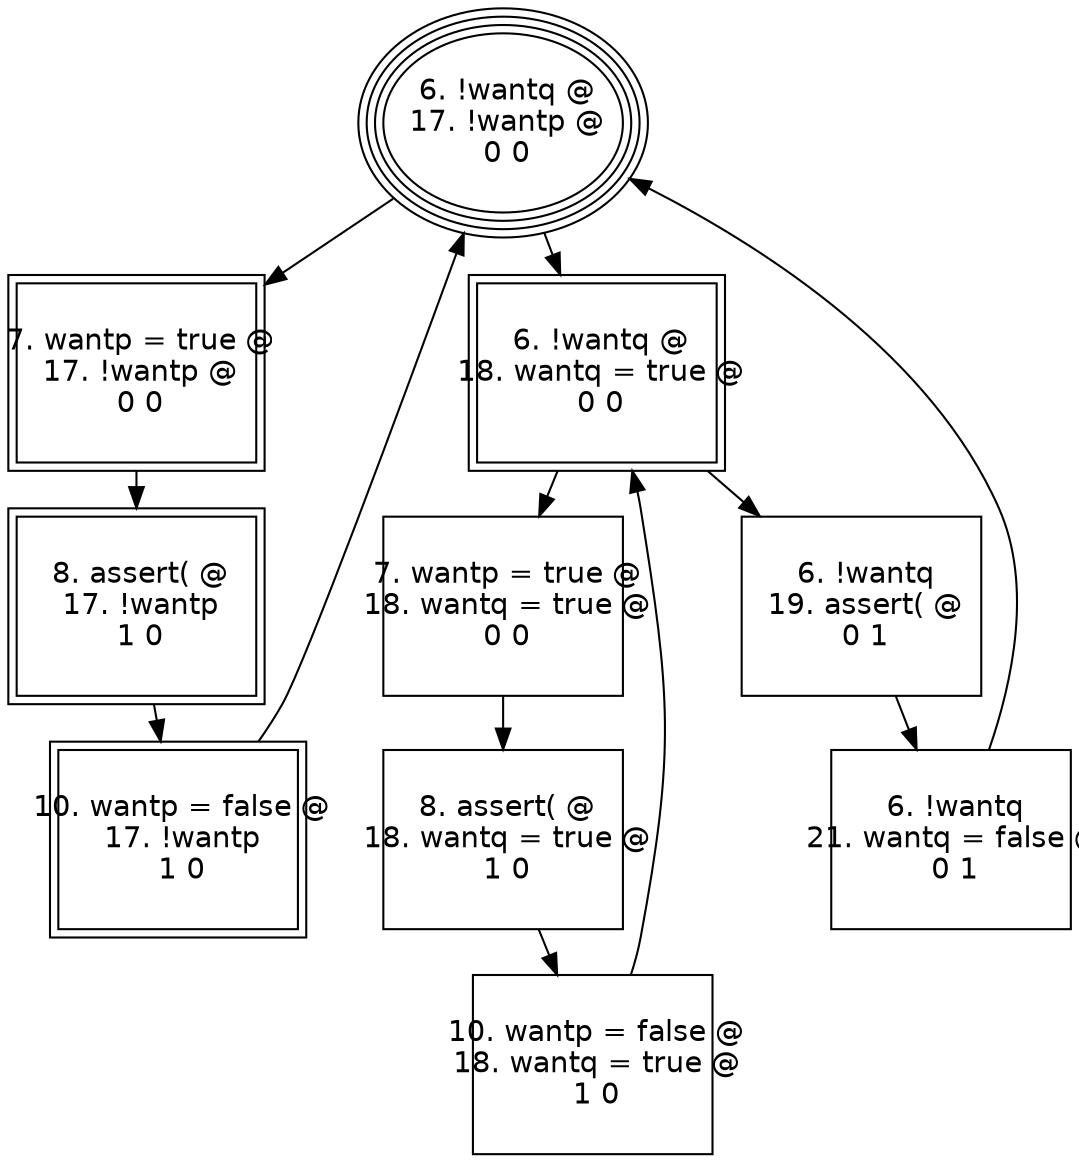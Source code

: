 digraph "" {
  graph [size="16,12",ranksep=.25];               
  node [shape=box,fontname=Helvetica,fontsize=14];
  node [width=1.6,height=1.2,fixedsize=true];     
 0 [label=" 6. !wantq @\n 17. !wantp @\n 0 0\n" shape = ellipse peripheries=4];
 1 [label=" 7. wantp = true @\n 17. !wantp @\n 0 0\n"peripheries=2];
 2 [label=" 8. assert( @\n 17. !wantp\n 1 0\n"peripheries=2];
 3 [label=" 10. wantp = false @\n 17. !wantp\n 1 0\n"peripheries=2];
 4 [label=" 6. !wantq @\n 18. wantq = true @\n 0 0\n"peripheries=2];
 5 [label=" 7. wantp = true @\n 18. wantq = true @\n 0 0\n"peripheries=1];
 6 [label=" 8. assert( @\n 18. wantq = true @\n 1 0\n"peripheries=1];
 7 [label=" 10. wantp = false @\n 18. wantq = true @\n 1 0\n"peripheries=1];
 8 [label=" 6. !wantq\n 19. assert( @\n 0 1\n"peripheries=1];
 9 [label=" 6. !wantq\n 21. wantq = false @\n 0 1\n"peripheries=1];
 0 -> 1;
 1 -> 2;
 2 -> 3;
 3 -> 0;
 0 -> 4;
 4 -> 5;
 5 -> 6;
 6 -> 7;
 7 -> 4;
 4 -> 8;
 8 -> 9;
 9 -> 0;
}

